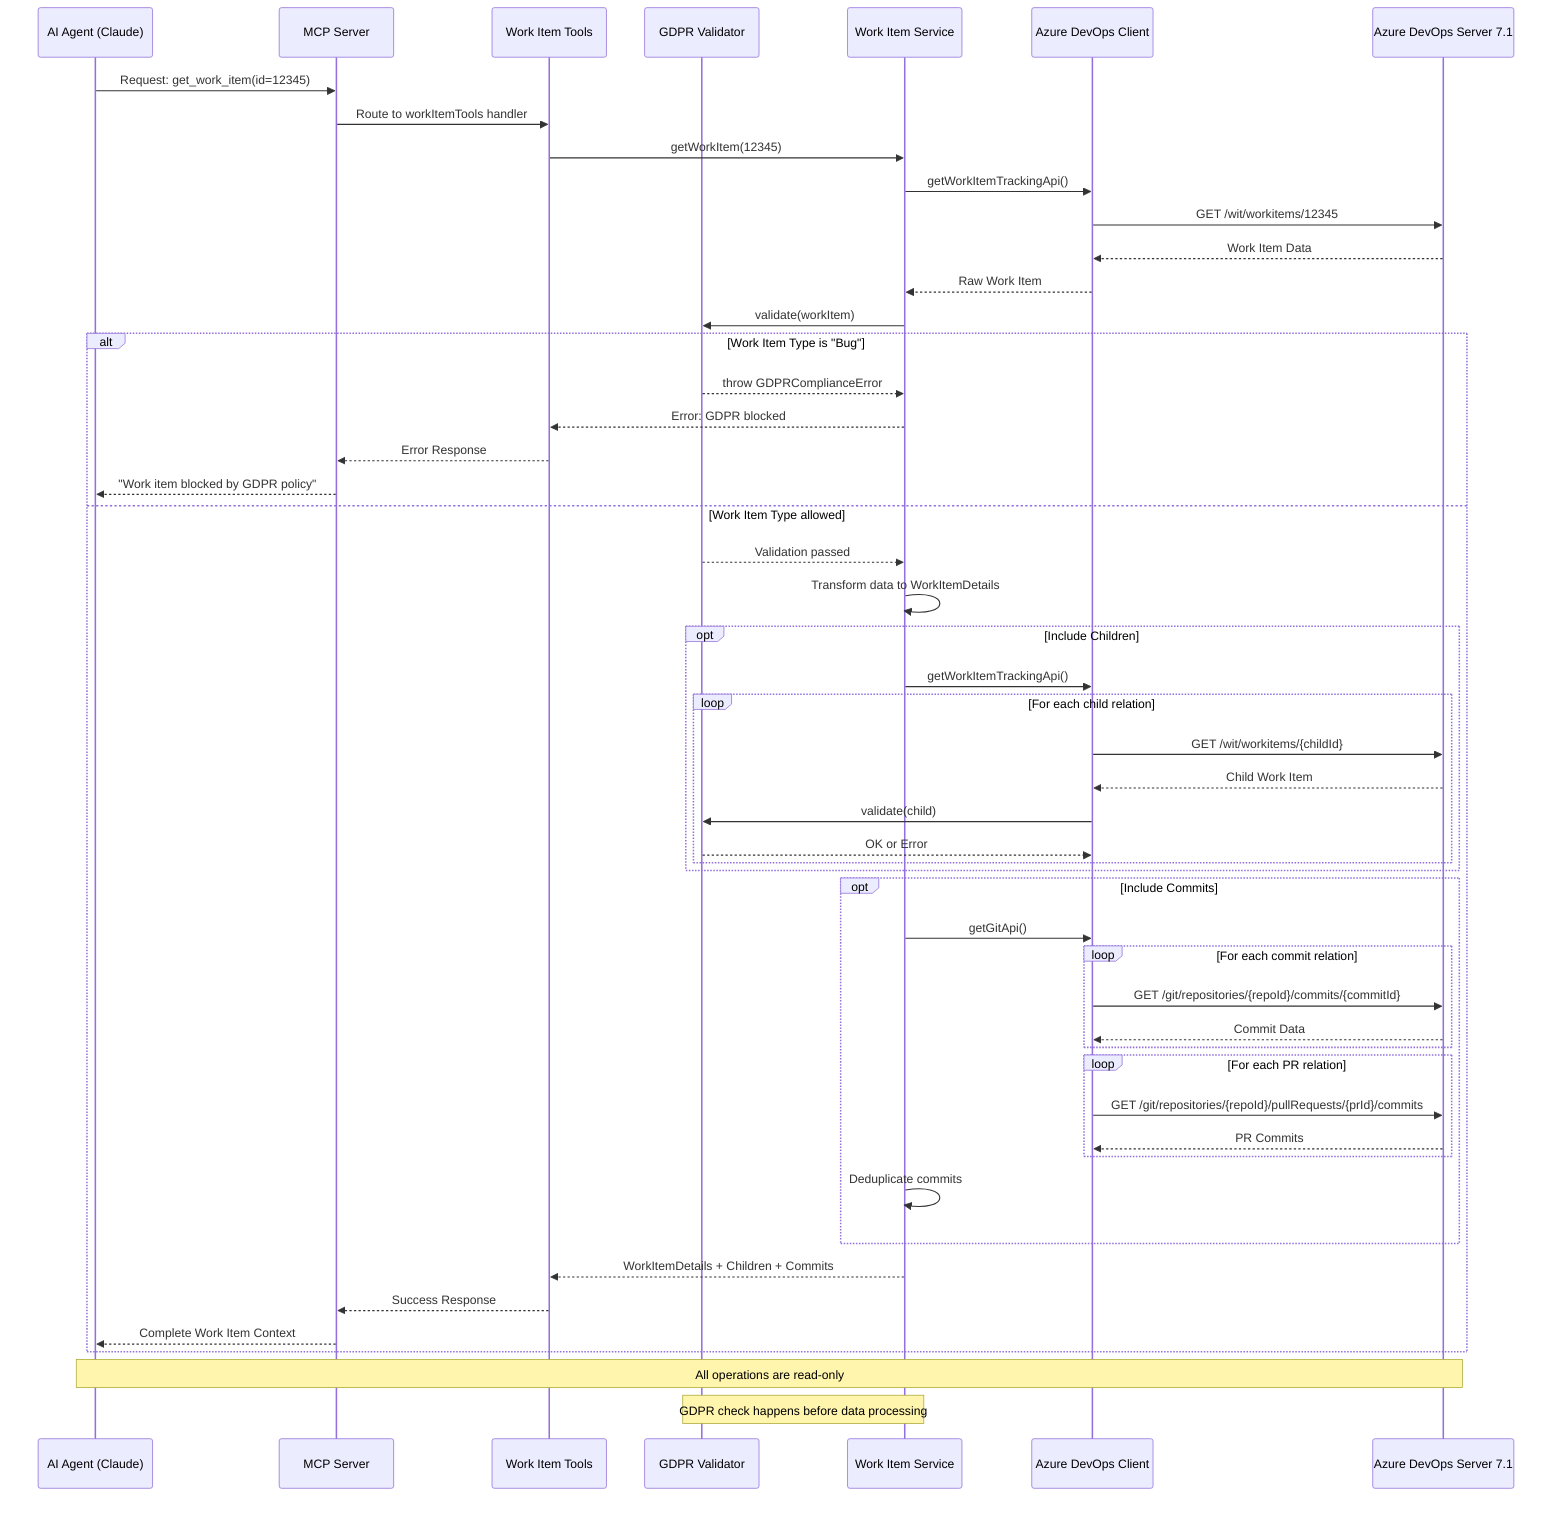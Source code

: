 sequenceDiagram
    participant Agent as AI Agent (Claude)
    participant MCP as MCP Server
    participant Tools as Work Item Tools
    participant GDPR as GDPR Validator
    participant Service as Work Item Service
    participant Client as Azure DevOps Client
    participant API as Azure DevOps Server 7.1

    Agent->>MCP: Request: get_work_item(id=12345)
    MCP->>Tools: Route to workItemTools handler
    Tools->>Service: getWorkItem(12345)

    Service->>Client: getWorkItemTrackingApi()
    Client->>API: GET /wit/workitems/12345

    API-->>Client: Work Item Data
    Client-->>Service: Raw Work Item

    Service->>GDPR: validate(workItem)
    alt Work Item Type is "Bug"
        GDPR-->>Service: throw GDPRComplianceError
        Service-->>Tools: Error: GDPR blocked
        Tools-->>MCP: Error Response
        MCP-->>Agent: "Work item blocked by GDPR policy"
    else Work Item Type allowed
        GDPR-->>Service: Validation passed

        Service->>Service: Transform data to WorkItemDetails

        opt Include Children
            Service->>Client: getWorkItemTrackingApi()
            loop For each child relation
                Client->>API: GET /wit/workitems/{childId}
                API-->>Client: Child Work Item
                Client->>GDPR: validate(child)
                GDPR-->>Client: OK or Error
            end
        end

        opt Include Commits
            Service->>Client: getGitApi()
            loop For each commit relation
                Client->>API: GET /git/repositories/{repoId}/commits/{commitId}
                API-->>Client: Commit Data
            end

            loop For each PR relation
                Client->>API: GET /git/repositories/{repoId}/pullRequests/{prId}/commits
                API-->>Client: PR Commits
            end

            Service->>Service: Deduplicate commits
        end

        Service-->>Tools: WorkItemDetails + Children + Commits
        Tools-->>MCP: Success Response
        MCP-->>Agent: Complete Work Item Context
    end

    Note over Agent,API: All operations are read-only
    Note over GDPR,Service: GDPR check happens before data processing